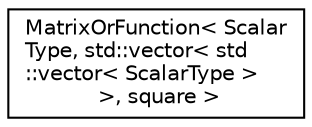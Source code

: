 digraph "Graphical Class Hierarchy"
{
 // LATEX_PDF_SIZE
  edge [fontname="Helvetica",fontsize="10",labelfontname="Helvetica",labelfontsize="10"];
  node [fontname="Helvetica",fontsize="10",shape=record];
  rankdir="LR";
  Node0 [label="MatrixOrFunction\< Scalar\lType, std::vector\< std\l::vector\< ScalarType \>\l \>, square \>",height=0.2,width=0.4,color="black", fillcolor="white", style="filled",URL="$classoperations__research_1_1_matrix_or_function_3_01_scalar_type_00_01std_1_1vector_3_01std_1_1438eb9b8a3b412911bd26508d44cad62.html",tooltip=" "];
}
